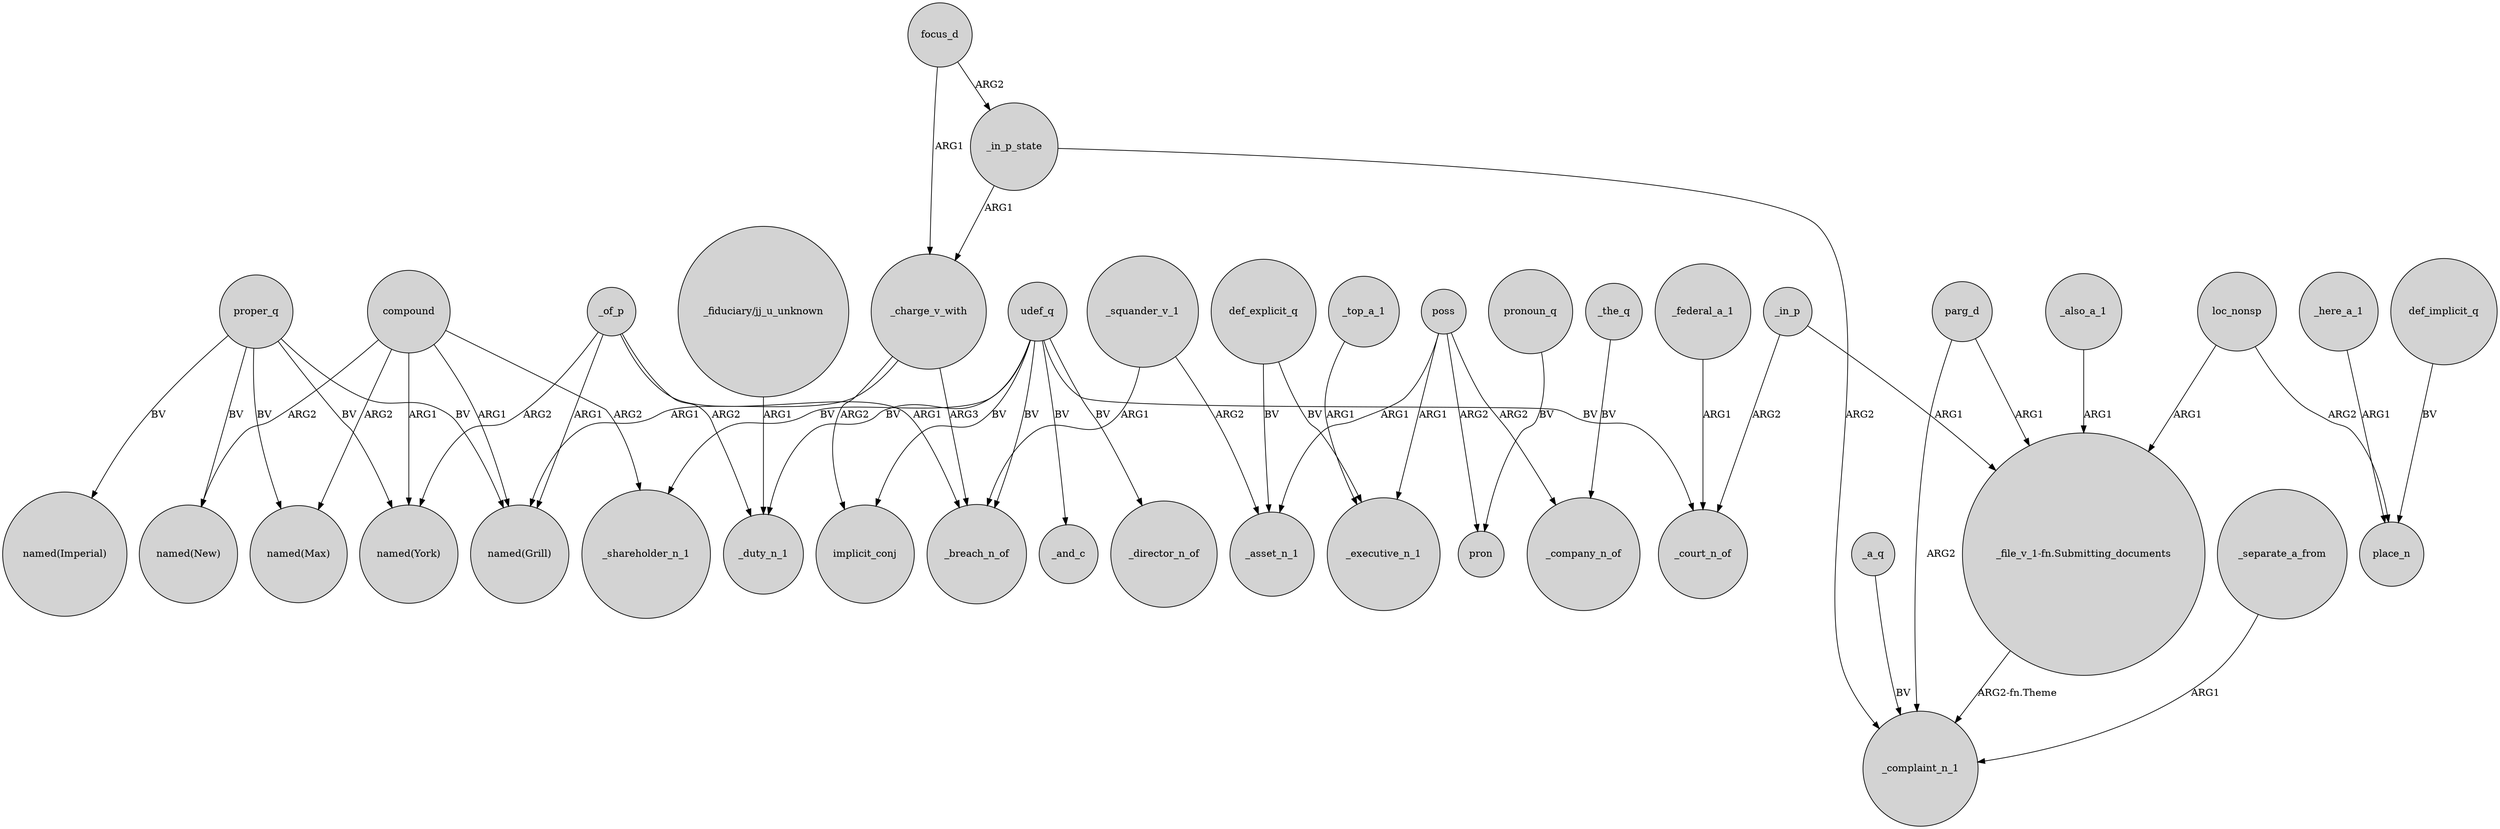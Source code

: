 digraph {
	node [shape=circle style=filled]
	_charge_v_with -> implicit_conj [label=ARG2]
	proper_q -> "named(Imperial)" [label=BV]
	_a_q -> _complaint_n_1 [label=BV]
	def_explicit_q -> _asset_n_1 [label=BV]
	_top_a_1 -> _executive_n_1 [label=ARG1]
	_here_a_1 -> place_n [label=ARG1]
	compound -> "named(New)" [label=ARG2]
	poss -> pron [label=ARG2]
	compound -> _shareholder_n_1 [label=ARG2]
	poss -> _executive_n_1 [label=ARG1]
	proper_q -> "named(New)" [label=BV]
	proper_q -> "named(Max)" [label=BV]
	udef_q -> _court_n_of [label=BV]
	focus_d -> _in_p_state [label=ARG2]
	_squander_v_1 -> _breach_n_of [label=ARG1]
	proper_q -> "named(Grill)" [label=BV]
	"_file_v_1-fn.Submitting_documents" -> _complaint_n_1 [label="ARG2-fn.Theme"]
	parg_d -> "_file_v_1-fn.Submitting_documents" [label=ARG1]
	_charge_v_with -> "named(Grill)" [label=ARG1]
	def_implicit_q -> place_n [label=BV]
	_of_p -> _breach_n_of [label=ARG1]
	_in_p_state -> _charge_v_with [label=ARG1]
	def_explicit_q -> _executive_n_1 [label=BV]
	udef_q -> _shareholder_n_1 [label=BV]
	udef_q -> implicit_conj [label=BV]
	_the_q -> _company_n_of [label=BV]
	_in_p_state -> _complaint_n_1 [label=ARG2]
	_in_p -> "_file_v_1-fn.Submitting_documents" [label=ARG1]
	compound -> "named(Max)" [label=ARG2]
	"_fiduciary/jj_u_unknown" -> _duty_n_1 [label=ARG1]
	parg_d -> _complaint_n_1 [label=ARG2]
	pronoun_q -> pron [label=BV]
	_squander_v_1 -> _asset_n_1 [label=ARG2]
	_in_p -> _court_n_of [label=ARG2]
	compound -> "named(York)" [label=ARG1]
	udef_q -> _breach_n_of [label=BV]
	_separate_a_from -> _complaint_n_1 [label=ARG1]
	focus_d -> _charge_v_with [label=ARG1]
	compound -> "named(Grill)" [label=ARG1]
	_charge_v_with -> _breach_n_of [label=ARG3]
	udef_q -> _duty_n_1 [label=BV]
	_also_a_1 -> "_file_v_1-fn.Submitting_documents" [label=ARG1]
	loc_nonsp -> place_n [label=ARG2]
	loc_nonsp -> "_file_v_1-fn.Submitting_documents" [label=ARG1]
	poss -> _company_n_of [label=ARG2]
	_federal_a_1 -> _court_n_of [label=ARG1]
	_of_p -> "named(Grill)" [label=ARG1]
	poss -> _asset_n_1 [label=ARG1]
	_of_p -> "named(York)" [label=ARG2]
	proper_q -> "named(York)" [label=BV]
	udef_q -> _and_c [label=BV]
	udef_q -> _director_n_of [label=BV]
	_of_p -> _duty_n_1 [label=ARG2]
}
